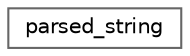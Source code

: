 digraph "Graphical Class Hierarchy"
{
 // LATEX_PDF_SIZE
  bgcolor="transparent";
  edge [fontname=Helvetica,fontsize=10,labelfontname=Helvetica,labelfontsize=10];
  node [fontname=Helvetica,fontsize=10,shape=box,height=0.2,width=0.4];
  rankdir="LR";
  Node0 [id="Node000000",label="parsed_string",height=0.2,width=0.4,color="grey40", fillcolor="white", style="filled",URL="$structparsed__string.html",tooltip=" "];
}
